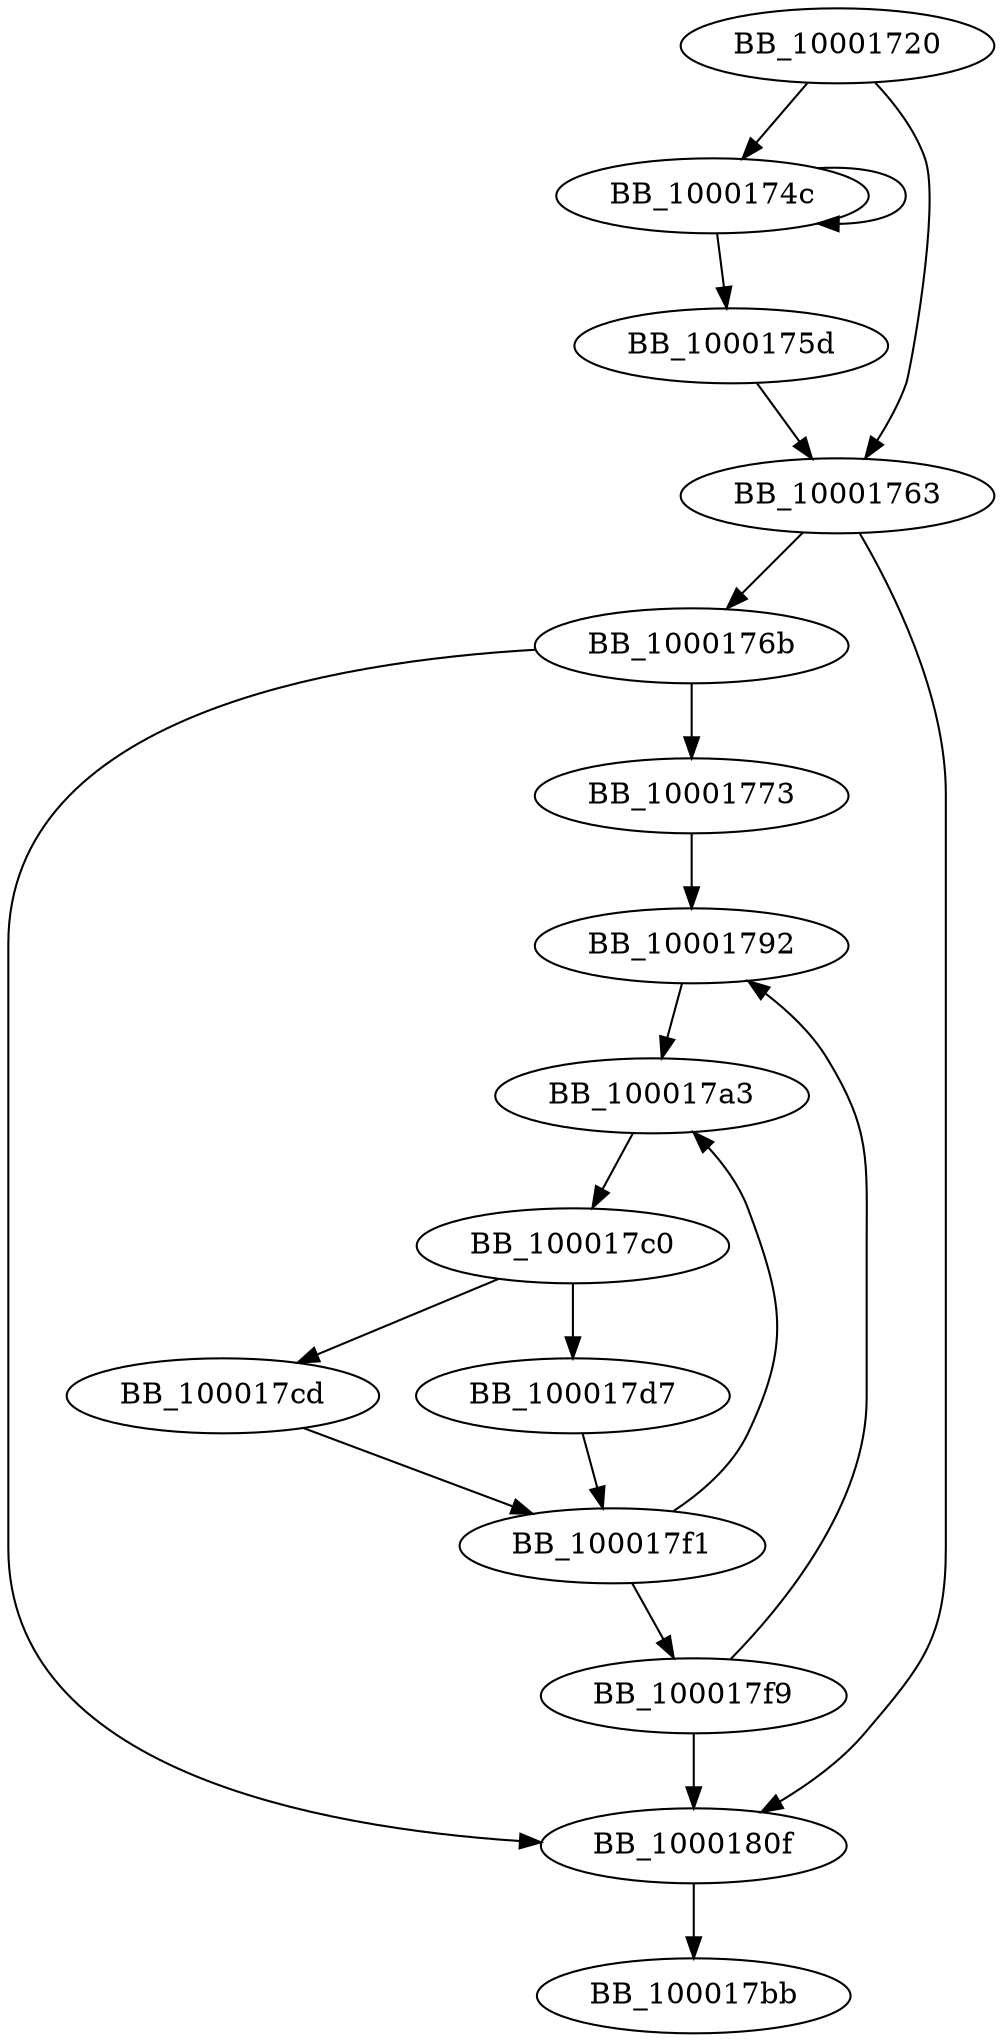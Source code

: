 DiGraph sub_10001720{
BB_10001720->BB_1000174c
BB_10001720->BB_10001763
BB_1000174c->BB_1000174c
BB_1000174c->BB_1000175d
BB_1000175d->BB_10001763
BB_10001763->BB_1000176b
BB_10001763->BB_1000180f
BB_1000176b->BB_10001773
BB_1000176b->BB_1000180f
BB_10001773->BB_10001792
BB_10001792->BB_100017a3
BB_100017a3->BB_100017c0
BB_100017c0->BB_100017cd
BB_100017c0->BB_100017d7
BB_100017cd->BB_100017f1
BB_100017d7->BB_100017f1
BB_100017f1->BB_100017a3
BB_100017f1->BB_100017f9
BB_100017f9->BB_10001792
BB_100017f9->BB_1000180f
BB_1000180f->BB_100017bb
}
